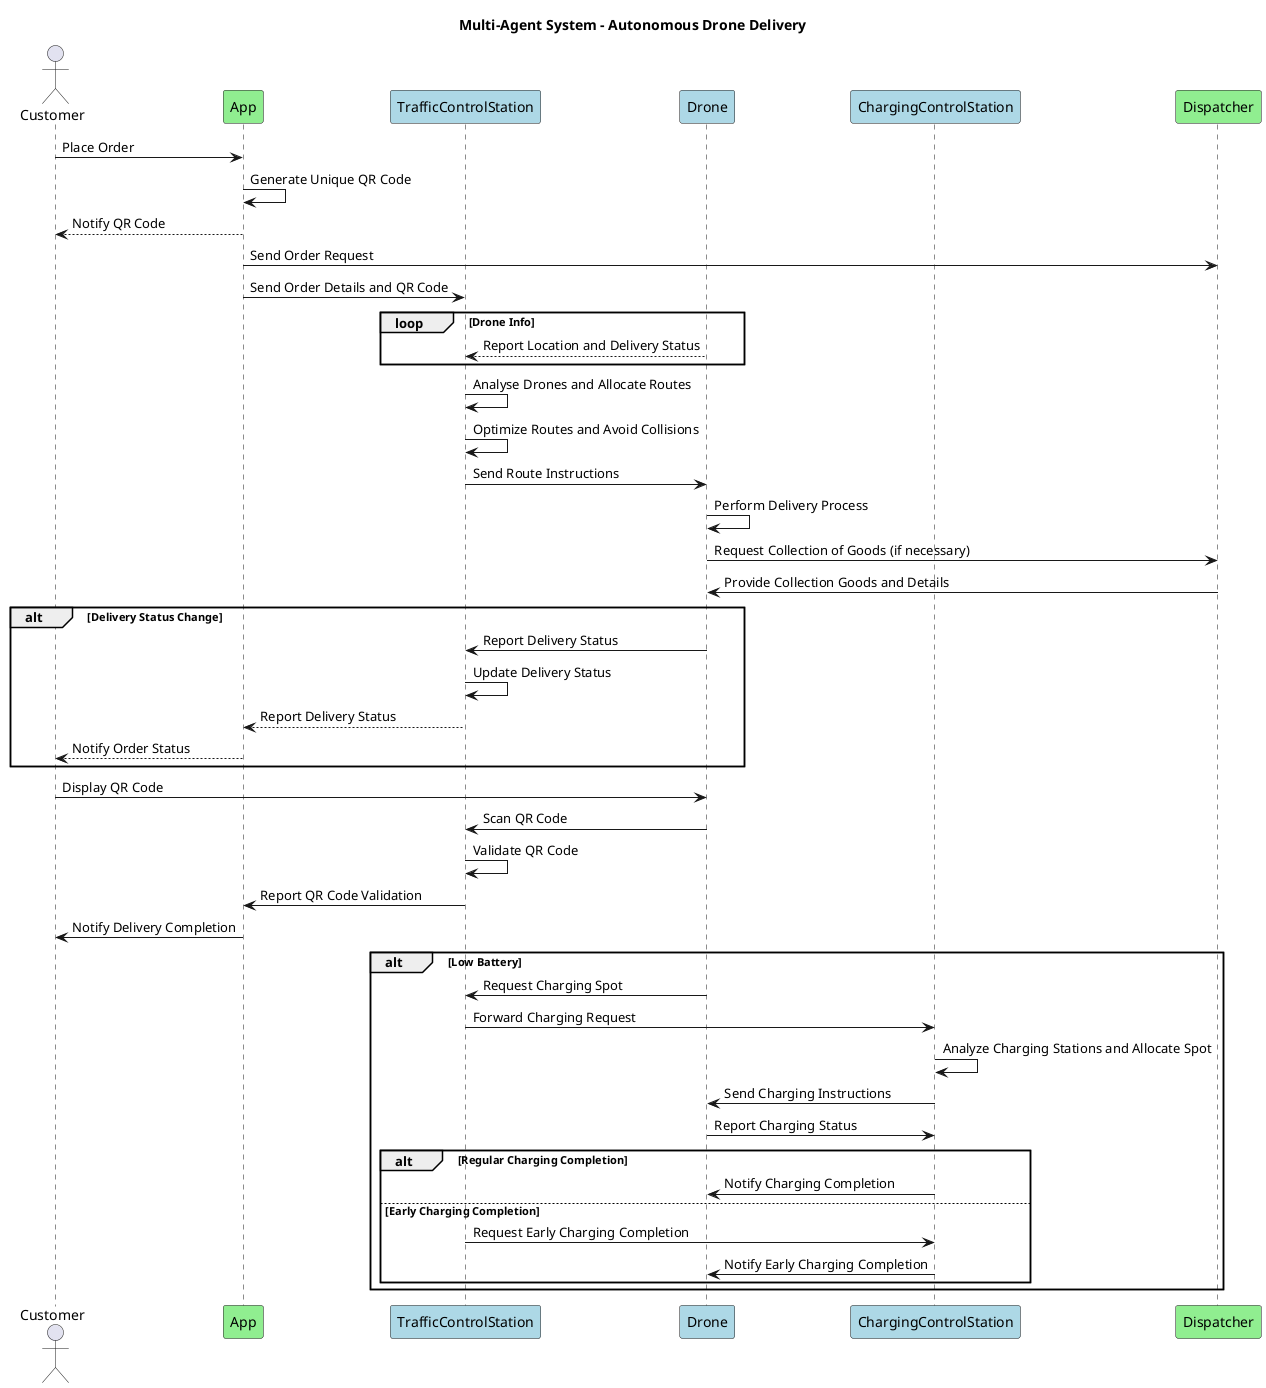 @startuml
title Multi-Agent System - Autonomous Drone Delivery

actor Customer
participant App #lightgreen
participant TrafficControlStation #lightblue
participant Drone #lightblue
participant ChargingControlStation #lightblue
participant Dispatcher #lightgreen

Customer -> App: Place Order
App -> App: Generate Unique QR Code
App --> Customer: Notify QR Code
App -> Dispatcher: Send Order Request
App -> TrafficControlStation: Send Order Details and QR Code
loop Drone Info
	Drone --> TrafficControlStation: Report Location and Delivery Status
end
TrafficControlStation -> TrafficControlStation: Analyse Drones and Allocate Routes
TrafficControlStation -> TrafficControlStation: Optimize Routes and Avoid Collisions
TrafficControlStation -> Drone: Send Route Instructions
Drone -> Drone: Perform Delivery Process
Drone -> Dispatcher: Request Collection of Goods (if necessary)
Dispatcher -> Drone: Provide Collection Goods and Details

alt Delivery Status Change
  Drone -> TrafficControlStation: Report Delivery Status
  TrafficControlStation -> TrafficControlStation: Update Delivery Status
  TrafficControlStation --> App: Report Delivery Status
  App --> Customer: Notify Order Status
end

Customer -> Drone: Display QR Code
Drone -> TrafficControlStation: Scan QR Code
TrafficControlStation -> TrafficControlStation: Validate QR Code
TrafficControlStation -> App: Report QR Code Validation
App -> Customer: Notify Delivery Completion

alt Low Battery
    Drone -> TrafficControlStation: Request Charging Spot
    TrafficControlStation -> ChargingControlStation: Forward Charging Request
    ChargingControlStation -> ChargingControlStation: Analyze Charging Stations and Allocate Spot
    ChargingControlStation -> Drone: Send Charging Instructions
    Drone -> ChargingControlStation: Report Charging Status
    
    alt Regular Charging Completion
        ChargingControlStation -> Drone: Notify Charging Completion
    else Early Charging Completion
        TrafficControlStation -> ChargingControlStation: Request Early Charging Completion
        ChargingControlStation -> Drone: Notify Early Charging Completion
    end
end

@enduml
